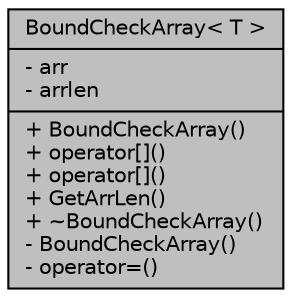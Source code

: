 digraph "BoundCheckArray&lt; T &gt;"
{
 // LATEX_PDF_SIZE
  edge [fontname="Helvetica",fontsize="10",labelfontname="Helvetica",labelfontsize="10"];
  node [fontname="Helvetica",fontsize="10",shape=record];
  Node1 [label="{BoundCheckArray\< T \>\n|- arr\l- arrlen\l|+ BoundCheckArray()\l+ operator[]()\l+ operator[]()\l+ GetArrLen()\l+ ~BoundCheckArray()\l- BoundCheckArray()\l- operator=()\l}",height=0.2,width=0.4,color="black", fillcolor="grey75", style="filled", fontcolor="black",tooltip="계좌 관리를 위한 배열 클래스."];
}
